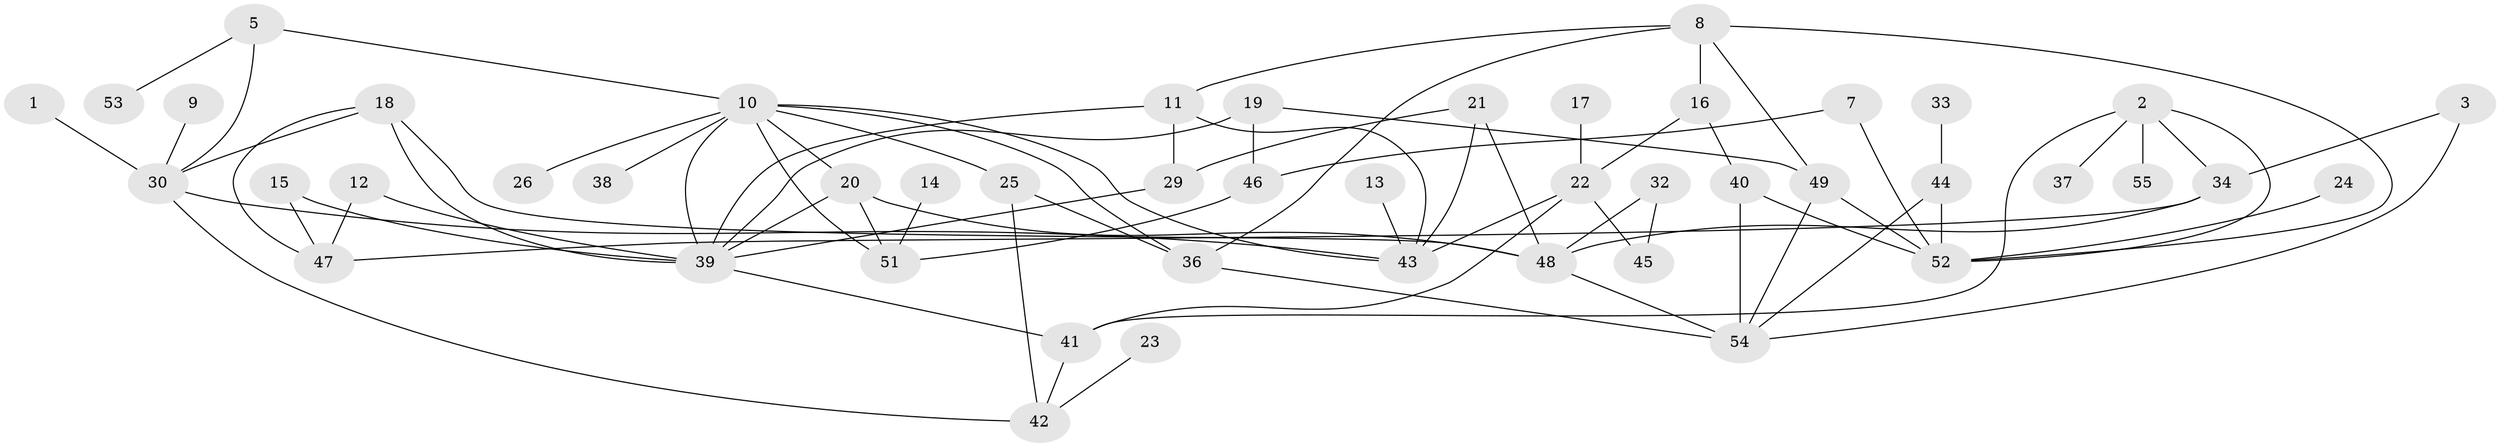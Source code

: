 // original degree distribution, {2: 0.1891891891891892, 3: 0.3063063063063063, 4: 0.17117117117117117, 1: 0.22522522522522523, 0: 0.06306306306306306, 5: 0.04504504504504504}
// Generated by graph-tools (version 1.1) at 2025/49/03/09/25 03:49:15]
// undirected, 48 vertices, 78 edges
graph export_dot {
graph [start="1"]
  node [color=gray90,style=filled];
  1;
  2;
  3;
  5;
  7;
  8;
  9;
  10;
  11;
  12;
  13;
  14;
  15;
  16;
  17;
  18;
  19;
  20;
  21;
  22;
  23;
  24;
  25;
  26;
  29;
  30;
  32;
  33;
  34;
  36;
  37;
  38;
  39;
  40;
  41;
  42;
  43;
  44;
  45;
  46;
  47;
  48;
  49;
  51;
  52;
  53;
  54;
  55;
  1 -- 30 [weight=1.0];
  2 -- 34 [weight=1.0];
  2 -- 37 [weight=1.0];
  2 -- 41 [weight=1.0];
  2 -- 52 [weight=1.0];
  2 -- 55 [weight=1.0];
  3 -- 34 [weight=1.0];
  3 -- 54 [weight=1.0];
  5 -- 10 [weight=1.0];
  5 -- 30 [weight=1.0];
  5 -- 53 [weight=1.0];
  7 -- 46 [weight=1.0];
  7 -- 52 [weight=1.0];
  8 -- 11 [weight=1.0];
  8 -- 16 [weight=1.0];
  8 -- 36 [weight=1.0];
  8 -- 49 [weight=1.0];
  8 -- 52 [weight=1.0];
  9 -- 30 [weight=1.0];
  10 -- 20 [weight=1.0];
  10 -- 25 [weight=1.0];
  10 -- 26 [weight=1.0];
  10 -- 36 [weight=1.0];
  10 -- 38 [weight=1.0];
  10 -- 39 [weight=1.0];
  10 -- 43 [weight=1.0];
  10 -- 51 [weight=1.0];
  11 -- 29 [weight=1.0];
  11 -- 39 [weight=1.0];
  11 -- 43 [weight=1.0];
  12 -- 39 [weight=1.0];
  12 -- 47 [weight=1.0];
  13 -- 43 [weight=1.0];
  14 -- 51 [weight=1.0];
  15 -- 39 [weight=1.0];
  15 -- 47 [weight=1.0];
  16 -- 22 [weight=1.0];
  16 -- 40 [weight=1.0];
  17 -- 22 [weight=1.0];
  18 -- 30 [weight=1.0];
  18 -- 39 [weight=1.0];
  18 -- 47 [weight=1.0];
  18 -- 48 [weight=1.0];
  19 -- 39 [weight=1.0];
  19 -- 46 [weight=1.0];
  19 -- 49 [weight=1.0];
  20 -- 39 [weight=1.0];
  20 -- 48 [weight=1.0];
  20 -- 51 [weight=1.0];
  21 -- 29 [weight=1.0];
  21 -- 43 [weight=1.0];
  21 -- 48 [weight=1.0];
  22 -- 41 [weight=1.0];
  22 -- 43 [weight=1.0];
  22 -- 45 [weight=1.0];
  23 -- 42 [weight=1.0];
  24 -- 52 [weight=1.0];
  25 -- 36 [weight=1.0];
  25 -- 42 [weight=1.0];
  29 -- 39 [weight=1.0];
  30 -- 42 [weight=1.0];
  30 -- 43 [weight=1.0];
  32 -- 45 [weight=1.0];
  32 -- 48 [weight=1.0];
  33 -- 44 [weight=1.0];
  34 -- 47 [weight=1.0];
  34 -- 48 [weight=1.0];
  36 -- 54 [weight=1.0];
  39 -- 41 [weight=1.0];
  40 -- 52 [weight=1.0];
  40 -- 54 [weight=3.0];
  41 -- 42 [weight=1.0];
  44 -- 52 [weight=1.0];
  44 -- 54 [weight=1.0];
  46 -- 51 [weight=1.0];
  48 -- 54 [weight=1.0];
  49 -- 52 [weight=1.0];
  49 -- 54 [weight=1.0];
}
